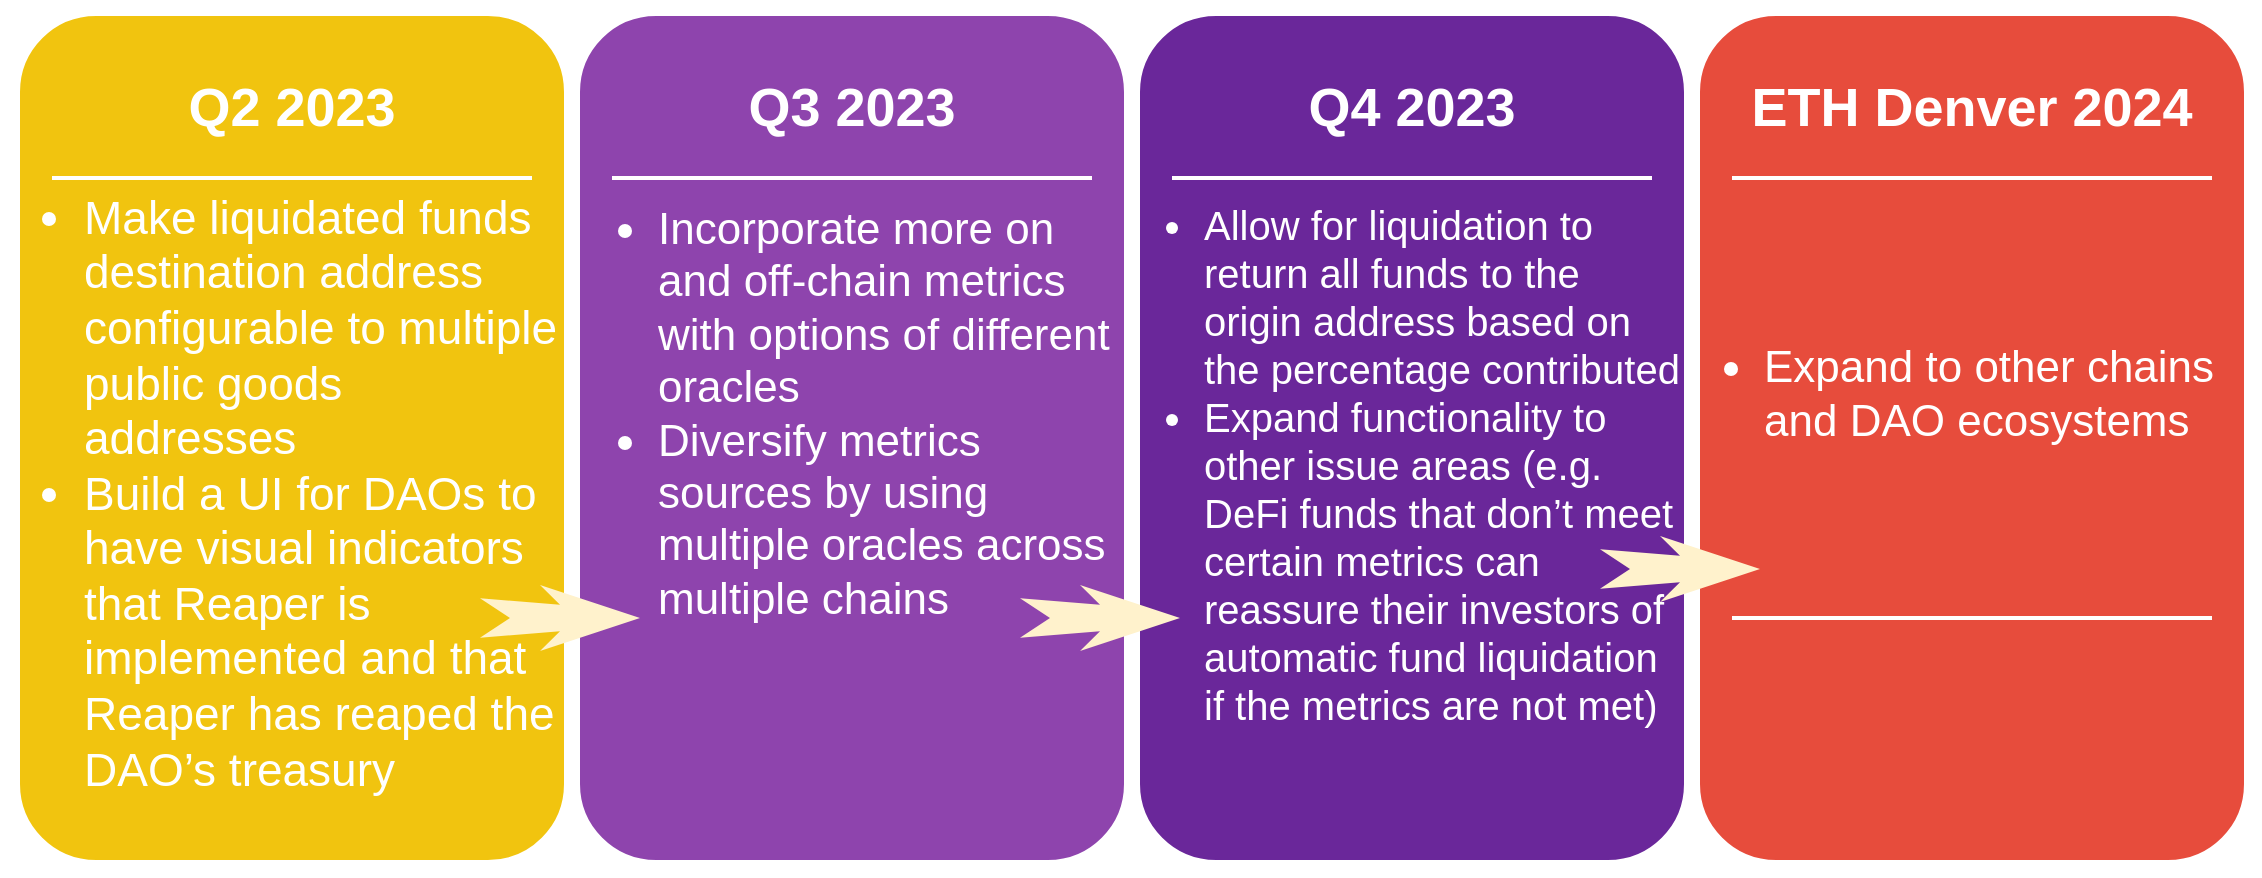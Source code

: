 <mxfile version="20.8.23"><diagram name="Page-1" id="12e1b939-464a-85fe-373e-61e167be1490"><mxGraphModel dx="1235" dy="651" grid="1" gridSize="10" guides="1" tooltips="1" connect="1" arrows="1" fold="1" page="1" pageScale="1.5" pageWidth="1169" pageHeight="826" background="none" math="0" shadow="0"><root><mxCell id="0"/><mxCell id="1" parent="0"/><mxCell id="60da8b9f42644d3a-2" value="" style="whiteSpace=wrap;html=1;rounded=1;shadow=0;strokeWidth=8;fontSize=20;align=center;fillColor=#F1C40F;strokeColor=#FFFFFF;fontColor=#ffffff;" parent="1" vertex="1"><mxGeometry x="316" y="405" width="280" height="430" as="geometry"/></mxCell><mxCell id="60da8b9f42644d3a-3" value="Q2 2023" style="text;html=1;strokeColor=none;fillColor=none;align=center;verticalAlign=middle;whiteSpace=wrap;rounded=0;shadow=0;fontSize=27;fontColor=#FFFFFF;fontStyle=1" parent="1" vertex="1"><mxGeometry x="316" y="425" width="280" height="60" as="geometry"/></mxCell><mxCell id="60da8b9f42644d3a-6" value="" style="line;strokeWidth=2;html=1;rounded=0;shadow=0;fontSize=27;align=center;fillColor=none;strokeColor=#FFFFFF;" parent="1" vertex="1"><mxGeometry x="336" y="485" width="240" height="10" as="geometry"/></mxCell><mxCell id="60da8b9f42644d3a-17" value="" style="whiteSpace=wrap;html=1;rounded=1;shadow=0;strokeWidth=8;fontSize=20;align=center;fillColor=#8E44AD;strokeColor=#FFFFFF;fontColor=#ffffff;" parent="1" vertex="1"><mxGeometry x="596" y="405" width="280" height="430" as="geometry"/></mxCell><mxCell id="60da8b9f42644d3a-18" value="Q3 2023" style="text;html=1;strokeColor=none;fillColor=none;align=center;verticalAlign=middle;whiteSpace=wrap;rounded=0;shadow=0;fontSize=27;fontColor=#FFFFFF;fontStyle=1" parent="1" vertex="1"><mxGeometry x="596" y="425" width="280" height="60" as="geometry"/></mxCell><mxCell id="60da8b9f42644d3a-20" value="" style="line;strokeWidth=2;html=1;rounded=0;shadow=0;fontSize=27;align=center;fillColor=none;strokeColor=#FFFFFF;" parent="1" vertex="1"><mxGeometry x="616" y="485" width="240" height="10" as="geometry"/></mxCell><mxCell id="60da8b9f42644d3a-24" value="" style="whiteSpace=wrap;html=1;rounded=1;shadow=0;strokeWidth=8;fontSize=20;align=center;fillColor=#6A279A;strokeColor=#FFFFFF;fontColor=#ffffff;" parent="1" vertex="1"><mxGeometry x="876" y="405" width="280" height="430" as="geometry"/></mxCell><mxCell id="60da8b9f42644d3a-25" value="Q4 2023" style="text;html=1;strokeColor=none;fillColor=none;align=center;verticalAlign=middle;whiteSpace=wrap;rounded=0;shadow=0;fontSize=27;fontColor=#FFFFFF;fontStyle=1" parent="1" vertex="1"><mxGeometry x="876" y="425" width="280" height="60" as="geometry"/></mxCell><mxCell id="60da8b9f42644d3a-27" value="" style="line;strokeWidth=2;html=1;rounded=0;shadow=0;fontSize=27;align=center;fillColor=none;strokeColor=#FFFFFF;" parent="1" vertex="1"><mxGeometry x="896" y="485" width="240" height="10" as="geometry"/></mxCell><mxCell id="60da8b9f42644d3a-31" value="" style="whiteSpace=wrap;html=1;rounded=1;shadow=0;strokeWidth=8;fontSize=20;align=center;fillColor=#E74C3C;strokeColor=#FFFFFF;fontColor=#ffffff;" parent="1" vertex="1"><mxGeometry x="1156" y="405" width="280" height="430" as="geometry"/></mxCell><mxCell id="60da8b9f42644d3a-32" value="ETH Denver 2024" style="text;html=1;strokeColor=none;fillColor=none;align=center;verticalAlign=middle;whiteSpace=wrap;rounded=0;shadow=0;fontSize=27;fontColor=#FFFFFF;fontStyle=1" parent="1" vertex="1"><mxGeometry x="1156" y="425" width="280" height="60" as="geometry"/></mxCell><mxCell id="60da8b9f42644d3a-34" value="" style="line;strokeWidth=2;html=1;rounded=0;shadow=0;fontSize=27;align=center;fillColor=none;strokeColor=#FFFFFF;" parent="1" vertex="1"><mxGeometry x="1176" y="485" width="240" height="10" as="geometry"/></mxCell><mxCell id="60da8b9f42644d3a-35" value="" style="line;strokeWidth=2;html=1;rounded=0;shadow=0;fontSize=27;align=center;fillColor=none;strokeColor=#FFFFFF;" parent="1" vertex="1"><mxGeometry x="1176" y="705" width="240" height="10" as="geometry"/></mxCell><mxCell id="60da8b9f42644d3a-9" value="" style="html=1;shadow=0;dashed=0;align=center;verticalAlign=middle;shape=mxgraph.arrows2.stylisedArrow;dy=0.6;dx=40;notch=15;feather=0.4;rounded=0;strokeWidth=1;fontSize=27;strokeColor=none;fillColor=#fff2cc;" parent="1" vertex="1"><mxGeometry x="550" y="693.5" width="80" height="33" as="geometry"/></mxCell><mxCell id="5NuEiteSbpVWgHsXei5j-2" value="&lt;ul style=&quot;font-size: 23px;&quot;&gt;&lt;li&gt;&lt;font style=&quot;font-size: 23px;&quot;&gt;Make liquidated funds destination address configurable to multiple public goods addresses&lt;/font&gt;&lt;/li&gt;&lt;li&gt;Build a UI for DAOs to have visual indicators that Reaper is implemented and that Reaper has reaped the DAO’s treasury&lt;br&gt;&lt;/li&gt;&lt;/ul&gt;" style="text;html=1;strokeColor=none;fillColor=none;align=left;verticalAlign=middle;whiteSpace=wrap;rounded=0;shadow=0;fontSize=14;fontColor=#FFFFFF;" parent="1" vertex="1"><mxGeometry x="310" y="472.5" width="280" height="350" as="geometry"/></mxCell><mxCell id="5NuEiteSbpVWgHsXei5j-3" value="&lt;ul style=&quot;font-size: 22px;&quot;&gt;&lt;li style=&quot;&quot;&gt;&lt;span style=&quot;background-color: initial;&quot;&gt;Incorporate more on and off-chain metrics with options of different oracles&lt;/span&gt;&lt;br&gt;&lt;/li&gt;&lt;li style=&quot;&quot;&gt;&lt;span style=&quot;&quot;&gt;Diversify metrics sources by using multiple oracles across multiple chains&lt;/span&gt;&lt;/li&gt;&lt;/ul&gt;" style="text;html=1;strokeColor=none;fillColor=none;align=left;verticalAlign=middle;whiteSpace=wrap;rounded=0;shadow=0;fontSize=14;fontColor=#FFFFFF;" parent="1" vertex="1"><mxGeometry x="597" y="530" width="280" height="155" as="geometry"/></mxCell><mxCell id="5NuEiteSbpVWgHsXei5j-6" value="&lt;ul style=&quot;font-size: 20px;&quot;&gt;&lt;li style=&quot;&quot;&gt;&lt;span style=&quot;background-color: initial;&quot;&gt;Allow for liquidation to return all funds to the origin address based on the percentage contributed&lt;/span&gt;&lt;br&gt;&lt;/li&gt;&lt;li style=&quot;&quot;&gt;&lt;span style=&quot;&quot;&gt;Expand functionality to other issue areas (e.g. DeFi funds that don’t meet certain metrics can reassure their investors of automatic fund liquidation if the metrics are not met)&amp;nbsp;&lt;/span&gt;&lt;/li&gt;&lt;/ul&gt;" style="text;html=1;strokeColor=none;fillColor=none;align=left;verticalAlign=middle;whiteSpace=wrap;rounded=0;shadow=0;fontSize=14;fontColor=#FFFFFF;" parent="1" vertex="1"><mxGeometry x="870" y="472.5" width="280" height="320" as="geometry"/></mxCell><mxCell id="5NuEiteSbpVWgHsXei5j-10" value="" style="html=1;shadow=0;dashed=0;align=center;verticalAlign=middle;shape=mxgraph.arrows2.stylisedArrow;dy=0.6;dx=40;notch=15;feather=0.4;rounded=0;strokeWidth=1;fontSize=27;strokeColor=none;fillColor=#fff2cc;" parent="1" vertex="1"><mxGeometry x="820" y="693.5" width="80" height="33" as="geometry"/></mxCell><mxCell id="5NuEiteSbpVWgHsXei5j-12" value="" style="html=1;shadow=0;dashed=0;align=center;verticalAlign=middle;shape=mxgraph.arrows2.stylisedArrow;dy=0.6;dx=40;notch=15;feather=0.4;rounded=0;strokeWidth=1;fontSize=27;strokeColor=none;fillColor=#fff2cc;" parent="1" vertex="1"><mxGeometry x="1110" y="669" width="80" height="33" as="geometry"/></mxCell><mxCell id="5NuEiteSbpVWgHsXei5j-13" value="&lt;div&gt;&lt;span style=&quot;font-size: 22px;&quot;&gt;&lt;br&gt;&lt;/span&gt;&lt;/div&gt;&lt;ul style=&quot;&quot;&gt;&lt;li style=&quot;font-size: 22px;&quot;&gt;Expand to other chains and DAO ecosystems&lt;/li&gt;&lt;/ul&gt;" style="text;html=1;strokeColor=none;fillColor=none;align=left;verticalAlign=middle;whiteSpace=wrap;rounded=0;shadow=0;fontSize=14;fontColor=#FFFFFF;" parent="1" vertex="1"><mxGeometry x="1150" y="450" width="280" height="270" as="geometry"/></mxCell></root></mxGraphModel></diagram></mxfile>